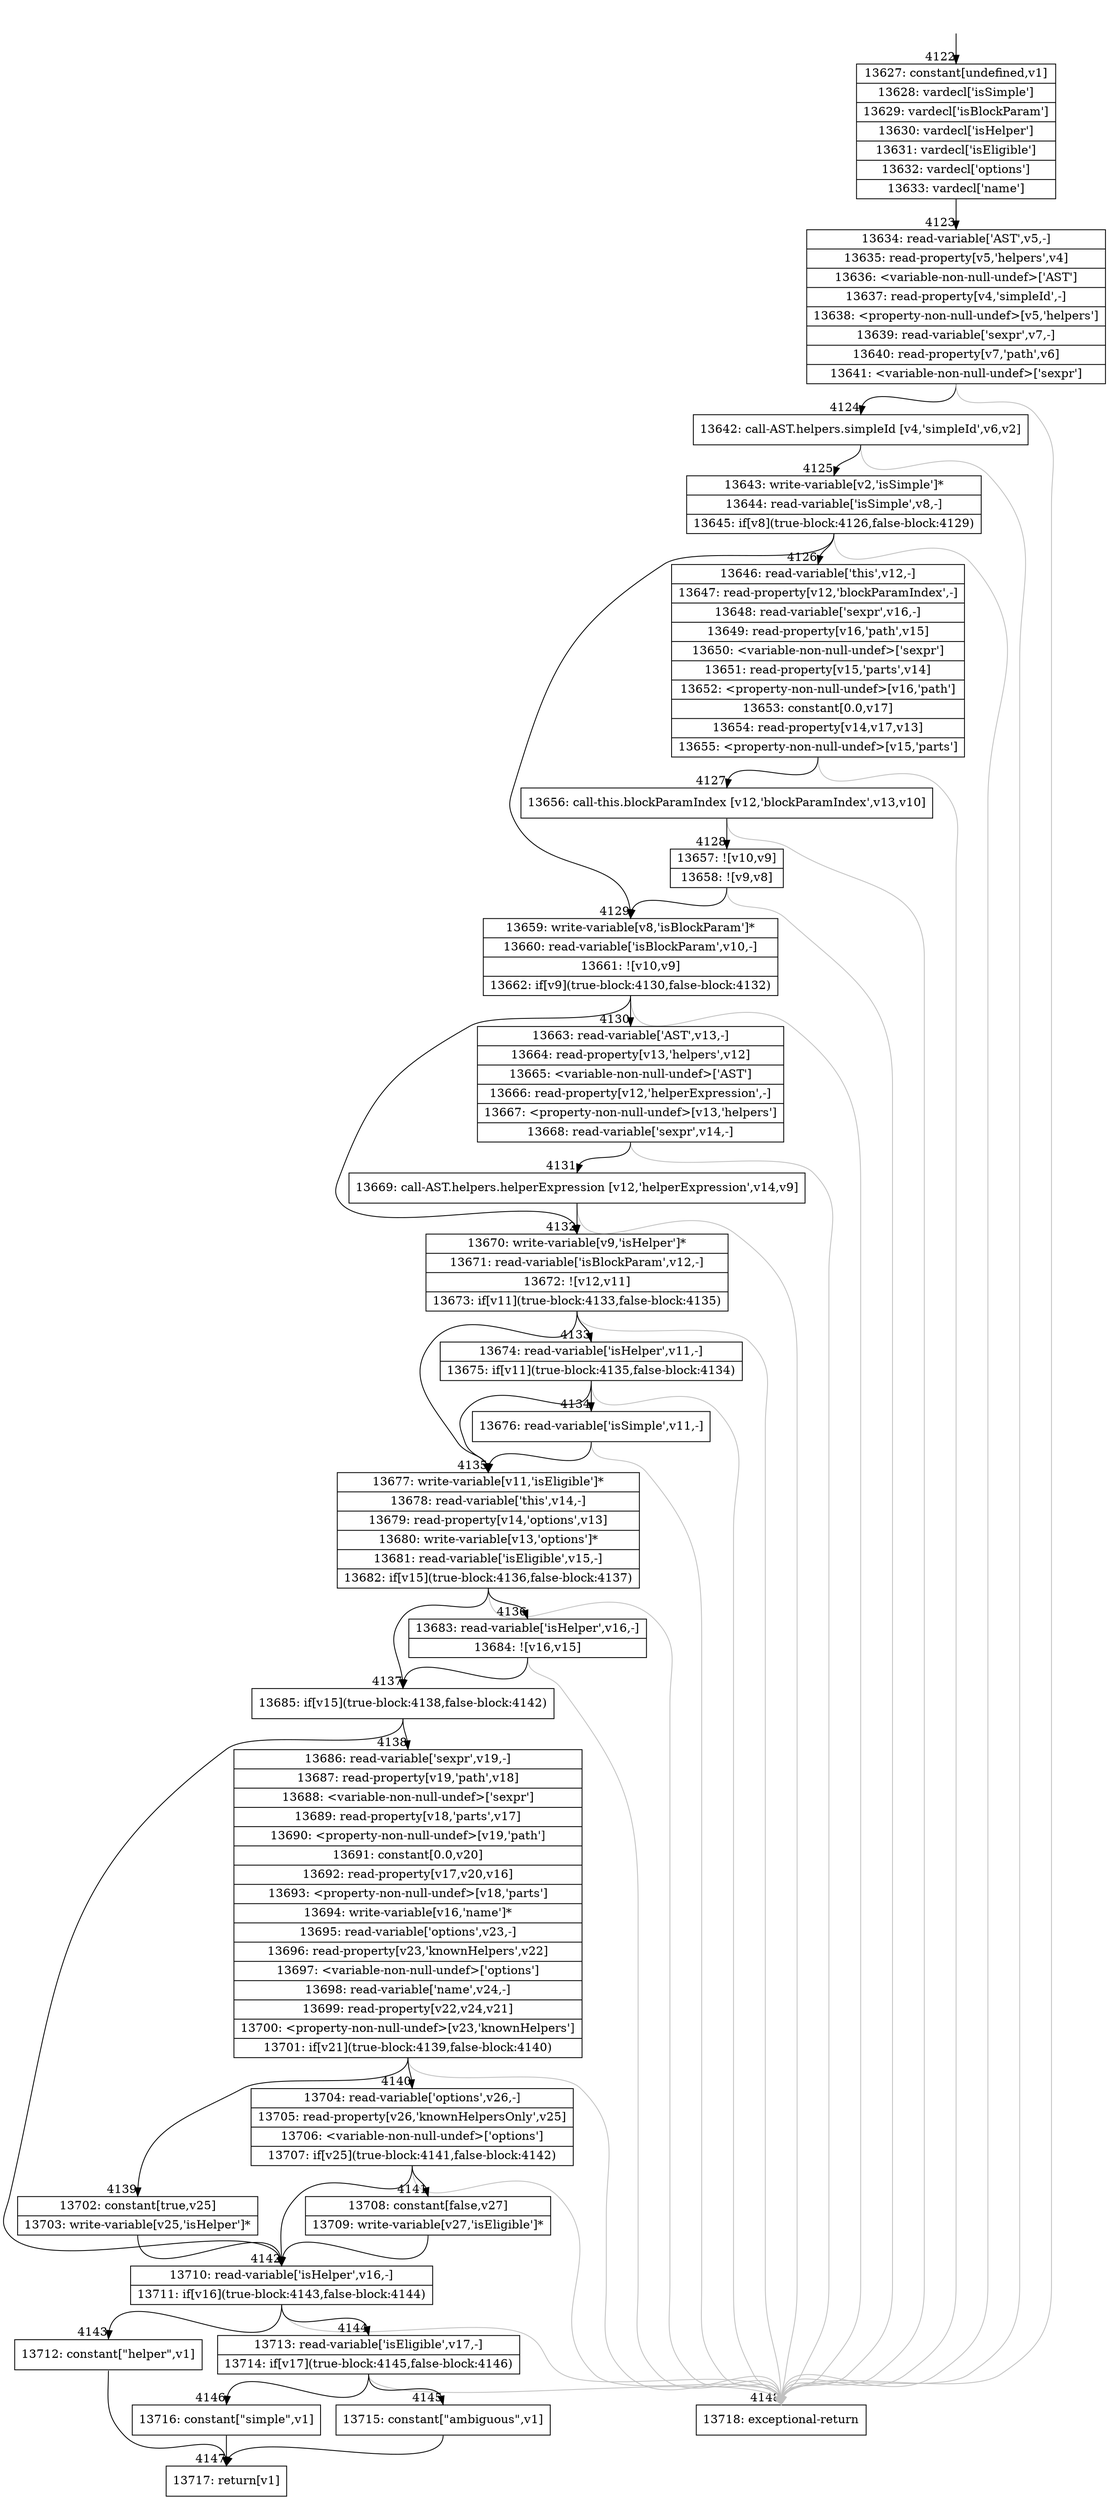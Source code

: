 digraph {
rankdir="TD"
BB_entry170[shape=none,label=""];
BB_entry170 -> BB4122 [tailport=s, headport=n, headlabel="    4122"]
BB4122 [shape=record label="{13627: constant[undefined,v1]|13628: vardecl['isSimple']|13629: vardecl['isBlockParam']|13630: vardecl['isHelper']|13631: vardecl['isEligible']|13632: vardecl['options']|13633: vardecl['name']}" ] 
BB4122 -> BB4123 [tailport=s, headport=n, headlabel="      4123"]
BB4123 [shape=record label="{13634: read-variable['AST',v5,-]|13635: read-property[v5,'helpers',v4]|13636: \<variable-non-null-undef\>['AST']|13637: read-property[v4,'simpleId',-]|13638: \<property-non-null-undef\>[v5,'helpers']|13639: read-variable['sexpr',v7,-]|13640: read-property[v7,'path',v6]|13641: \<variable-non-null-undef\>['sexpr']}" ] 
BB4123 -> BB4124 [tailport=s, headport=n, headlabel="      4124"]
BB4123 -> BB4148 [tailport=s, headport=n, color=gray, headlabel="      4148"]
BB4124 [shape=record label="{13642: call-AST.helpers.simpleId [v4,'simpleId',v6,v2]}" ] 
BB4124 -> BB4125 [tailport=s, headport=n, headlabel="      4125"]
BB4124 -> BB4148 [tailport=s, headport=n, color=gray]
BB4125 [shape=record label="{13643: write-variable[v2,'isSimple']*|13644: read-variable['isSimple',v8,-]|13645: if[v8](true-block:4126,false-block:4129)}" ] 
BB4125 -> BB4129 [tailport=s, headport=n, headlabel="      4129"]
BB4125 -> BB4126 [tailport=s, headport=n, headlabel="      4126"]
BB4125 -> BB4148 [tailport=s, headport=n, color=gray]
BB4126 [shape=record label="{13646: read-variable['this',v12,-]|13647: read-property[v12,'blockParamIndex',-]|13648: read-variable['sexpr',v16,-]|13649: read-property[v16,'path',v15]|13650: \<variable-non-null-undef\>['sexpr']|13651: read-property[v15,'parts',v14]|13652: \<property-non-null-undef\>[v16,'path']|13653: constant[0.0,v17]|13654: read-property[v14,v17,v13]|13655: \<property-non-null-undef\>[v15,'parts']}" ] 
BB4126 -> BB4127 [tailport=s, headport=n, headlabel="      4127"]
BB4126 -> BB4148 [tailport=s, headport=n, color=gray]
BB4127 [shape=record label="{13656: call-this.blockParamIndex [v12,'blockParamIndex',v13,v10]}" ] 
BB4127 -> BB4128 [tailport=s, headport=n, headlabel="      4128"]
BB4127 -> BB4148 [tailport=s, headport=n, color=gray]
BB4128 [shape=record label="{13657: ![v10,v9]|13658: ![v9,v8]}" ] 
BB4128 -> BB4129 [tailport=s, headport=n]
BB4128 -> BB4148 [tailport=s, headport=n, color=gray]
BB4129 [shape=record label="{13659: write-variable[v8,'isBlockParam']*|13660: read-variable['isBlockParam',v10,-]|13661: ![v10,v9]|13662: if[v9](true-block:4130,false-block:4132)}" ] 
BB4129 -> BB4132 [tailport=s, headport=n, headlabel="      4132"]
BB4129 -> BB4130 [tailport=s, headport=n, headlabel="      4130"]
BB4129 -> BB4148 [tailport=s, headport=n, color=gray]
BB4130 [shape=record label="{13663: read-variable['AST',v13,-]|13664: read-property[v13,'helpers',v12]|13665: \<variable-non-null-undef\>['AST']|13666: read-property[v12,'helperExpression',-]|13667: \<property-non-null-undef\>[v13,'helpers']|13668: read-variable['sexpr',v14,-]}" ] 
BB4130 -> BB4131 [tailport=s, headport=n, headlabel="      4131"]
BB4130 -> BB4148 [tailport=s, headport=n, color=gray]
BB4131 [shape=record label="{13669: call-AST.helpers.helperExpression [v12,'helperExpression',v14,v9]}" ] 
BB4131 -> BB4132 [tailport=s, headport=n]
BB4131 -> BB4148 [tailport=s, headport=n, color=gray]
BB4132 [shape=record label="{13670: write-variable[v9,'isHelper']*|13671: read-variable['isBlockParam',v12,-]|13672: ![v12,v11]|13673: if[v11](true-block:4133,false-block:4135)}" ] 
BB4132 -> BB4135 [tailport=s, headport=n, headlabel="      4135"]
BB4132 -> BB4133 [tailport=s, headport=n, headlabel="      4133"]
BB4132 -> BB4148 [tailport=s, headport=n, color=gray]
BB4133 [shape=record label="{13674: read-variable['isHelper',v11,-]|13675: if[v11](true-block:4135,false-block:4134)}" ] 
BB4133 -> BB4135 [tailport=s, headport=n]
BB4133 -> BB4134 [tailport=s, headport=n, headlabel="      4134"]
BB4133 -> BB4148 [tailport=s, headport=n, color=gray]
BB4134 [shape=record label="{13676: read-variable['isSimple',v11,-]}" ] 
BB4134 -> BB4135 [tailport=s, headport=n]
BB4134 -> BB4148 [tailport=s, headport=n, color=gray]
BB4135 [shape=record label="{13677: write-variable[v11,'isEligible']*|13678: read-variable['this',v14,-]|13679: read-property[v14,'options',v13]|13680: write-variable[v13,'options']*|13681: read-variable['isEligible',v15,-]|13682: if[v15](true-block:4136,false-block:4137)}" ] 
BB4135 -> BB4137 [tailport=s, headport=n, headlabel="      4137"]
BB4135 -> BB4136 [tailport=s, headport=n, headlabel="      4136"]
BB4135 -> BB4148 [tailport=s, headport=n, color=gray]
BB4136 [shape=record label="{13683: read-variable['isHelper',v16,-]|13684: ![v16,v15]}" ] 
BB4136 -> BB4137 [tailport=s, headport=n]
BB4136 -> BB4148 [tailport=s, headport=n, color=gray]
BB4137 [shape=record label="{13685: if[v15](true-block:4138,false-block:4142)}" ] 
BB4137 -> BB4138 [tailport=s, headport=n, headlabel="      4138"]
BB4137 -> BB4142 [tailport=s, headport=n, headlabel="      4142"]
BB4138 [shape=record label="{13686: read-variable['sexpr',v19,-]|13687: read-property[v19,'path',v18]|13688: \<variable-non-null-undef\>['sexpr']|13689: read-property[v18,'parts',v17]|13690: \<property-non-null-undef\>[v19,'path']|13691: constant[0.0,v20]|13692: read-property[v17,v20,v16]|13693: \<property-non-null-undef\>[v18,'parts']|13694: write-variable[v16,'name']*|13695: read-variable['options',v23,-]|13696: read-property[v23,'knownHelpers',v22]|13697: \<variable-non-null-undef\>['options']|13698: read-variable['name',v24,-]|13699: read-property[v22,v24,v21]|13700: \<property-non-null-undef\>[v23,'knownHelpers']|13701: if[v21](true-block:4139,false-block:4140)}" ] 
BB4138 -> BB4139 [tailport=s, headport=n, headlabel="      4139"]
BB4138 -> BB4140 [tailport=s, headport=n, headlabel="      4140"]
BB4138 -> BB4148 [tailport=s, headport=n, color=gray]
BB4139 [shape=record label="{13702: constant[true,v25]|13703: write-variable[v25,'isHelper']*}" ] 
BB4139 -> BB4142 [tailport=s, headport=n]
BB4140 [shape=record label="{13704: read-variable['options',v26,-]|13705: read-property[v26,'knownHelpersOnly',v25]|13706: \<variable-non-null-undef\>['options']|13707: if[v25](true-block:4141,false-block:4142)}" ] 
BB4140 -> BB4141 [tailport=s, headport=n, headlabel="      4141"]
BB4140 -> BB4142 [tailport=s, headport=n]
BB4140 -> BB4148 [tailport=s, headport=n, color=gray]
BB4141 [shape=record label="{13708: constant[false,v27]|13709: write-variable[v27,'isEligible']*}" ] 
BB4141 -> BB4142 [tailport=s, headport=n]
BB4142 [shape=record label="{13710: read-variable['isHelper',v16,-]|13711: if[v16](true-block:4143,false-block:4144)}" ] 
BB4142 -> BB4143 [tailport=s, headport=n, headlabel="      4143"]
BB4142 -> BB4144 [tailport=s, headport=n, headlabel="      4144"]
BB4142 -> BB4148 [tailport=s, headport=n, color=gray]
BB4143 [shape=record label="{13712: constant[\"helper\",v1]}" ] 
BB4143 -> BB4147 [tailport=s, headport=n, headlabel="      4147"]
BB4144 [shape=record label="{13713: read-variable['isEligible',v17,-]|13714: if[v17](true-block:4145,false-block:4146)}" ] 
BB4144 -> BB4145 [tailport=s, headport=n, headlabel="      4145"]
BB4144 -> BB4146 [tailport=s, headport=n, headlabel="      4146"]
BB4144 -> BB4148 [tailport=s, headport=n, color=gray]
BB4145 [shape=record label="{13715: constant[\"ambiguous\",v1]}" ] 
BB4145 -> BB4147 [tailport=s, headport=n]
BB4146 [shape=record label="{13716: constant[\"simple\",v1]}" ] 
BB4146 -> BB4147 [tailport=s, headport=n]
BB4147 [shape=record label="{13717: return[v1]}" ] 
BB4148 [shape=record label="{13718: exceptional-return}" ] 
//#$~ 2280
}
